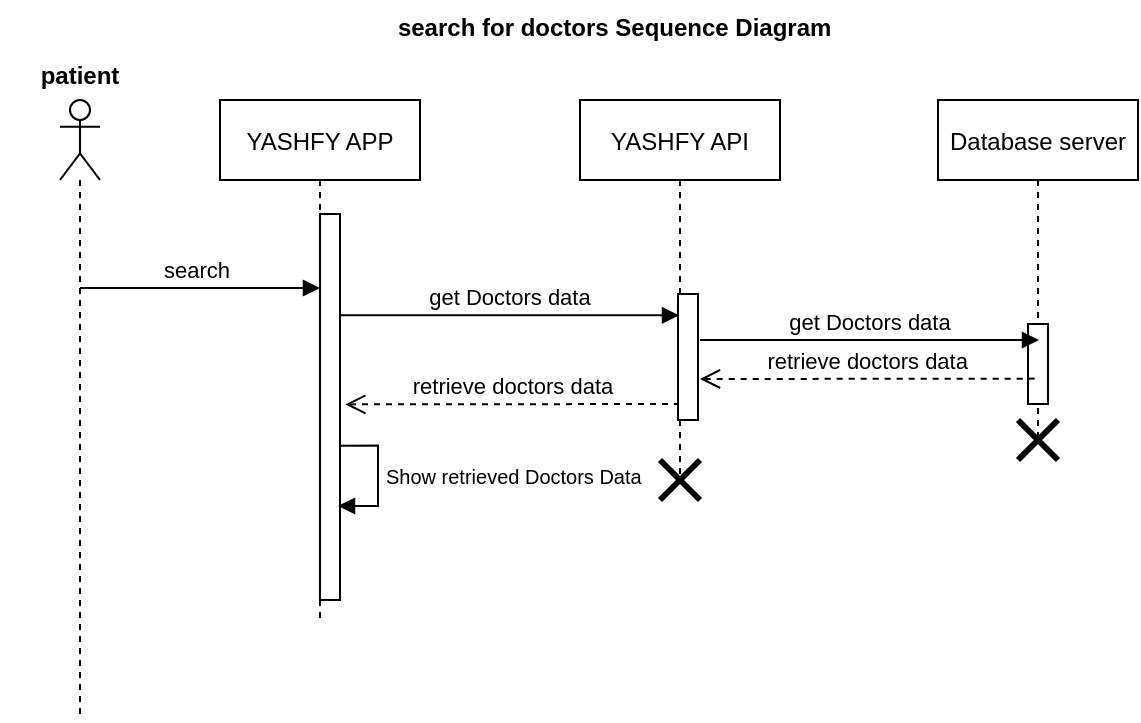 <mxfile version="16.6.4" type="device"><diagram id="kgpKYQtTHZ0yAKxKKP6v" name="Page-1"><mxGraphModel dx="723" dy="407" grid="1" gridSize="10" guides="1" tooltips="1" connect="1" arrows="1" fold="1" page="1" pageScale="1" pageWidth="850" pageHeight="1100" math="0" shadow="0"><root><mxCell id="0"/><mxCell id="1" parent="0"/><mxCell id="3nuBFxr9cyL0pnOWT2aG-1" value="YASHFY APP" style="shape=umlLifeline;perimeter=lifelinePerimeter;container=1;collapsible=0;recursiveResize=0;rounded=0;shadow=0;strokeWidth=1;" parent="1" vertex="1"><mxGeometry x="120" y="80" width="100" height="260" as="geometry"/></mxCell><mxCell id="RMrPL3RMb2ufzJZ0IuXE-9" value="" style="html=1;points=[];perimeter=orthogonalPerimeter;" parent="3nuBFxr9cyL0pnOWT2aG-1" vertex="1"><mxGeometry x="50" y="57" width="10" height="193" as="geometry"/></mxCell><mxCell id="uDR7A8vLIsOiUGHhPUv2-4" value="retrieve doctors data" style="verticalAlign=bottom;endArrow=open;dashed=1;endSize=8;exitX=0.034;exitY=0.746;shadow=0;strokeWidth=1;entryX=1.114;entryY=0.618;entryDx=0;entryDy=0;entryPerimeter=0;exitDx=0;exitDy=0;exitPerimeter=0;" edge="1" parent="3nuBFxr9cyL0pnOWT2aG-1"><mxGeometry relative="1" as="geometry"><mxPoint x="62.66" y="152.194" as="targetPoint"/><mxPoint x="230.0" y="151.998" as="sourcePoint"/></mxGeometry></mxCell><mxCell id="3nuBFxr9cyL0pnOWT2aG-5" value="YASHFY API" style="shape=umlLifeline;perimeter=lifelinePerimeter;container=1;collapsible=0;recursiveResize=0;rounded=0;shadow=0;strokeWidth=1;" parent="1" vertex="1"><mxGeometry x="300" y="80" width="100" height="190" as="geometry"/></mxCell><mxCell id="RMrPL3RMb2ufzJZ0IuXE-1" value="" style="shape=umlLifeline;participant=umlActor;perimeter=lifelinePerimeter;whiteSpace=wrap;html=1;container=1;collapsible=0;recursiveResize=0;verticalAlign=top;spacingTop=36;outlineConnect=0;" parent="1" vertex="1"><mxGeometry x="40" y="80" width="20" height="310" as="geometry"/></mxCell><mxCell id="RMrPL3RMb2ufzJZ0IuXE-3" value="Database server" style="shape=umlLifeline;perimeter=lifelinePerimeter;container=1;collapsible=0;recursiveResize=0;rounded=0;shadow=0;strokeWidth=1;" parent="1" vertex="1"><mxGeometry x="479" y="80" width="100" height="170" as="geometry"/></mxCell><mxCell id="RMrPL3RMb2ufzJZ0IuXE-13" value="" style="html=1;points=[];perimeter=orthogonalPerimeter;" parent="RMrPL3RMb2ufzJZ0IuXE-3" vertex="1"><mxGeometry x="45" y="112" width="10" height="40" as="geometry"/></mxCell><mxCell id="RMrPL3RMb2ufzJZ0IuXE-11" value="" style="html=1;points=[];perimeter=orthogonalPerimeter;" parent="1" vertex="1"><mxGeometry x="349" y="177" width="10" height="63" as="geometry"/></mxCell><mxCell id="RMrPL3RMb2ufzJZ0IuXE-19" value="search for doctors Sequence Diagram " style="text;align=center;fontStyle=1;verticalAlign=middle;spacingLeft=3;spacingRight=3;strokeColor=none;rotatable=0;points=[[0,0.5],[1,0.5]];portConstraint=eastwest;" parent="1" vertex="1"><mxGeometry x="279" y="30" width="80" height="26" as="geometry"/></mxCell><mxCell id="RMrPL3RMb2ufzJZ0IuXE-21" value="patient" style="text;align=center;fontStyle=1;verticalAlign=middle;spacingLeft=3;spacingRight=3;strokeColor=none;rotatable=0;points=[[0,0.5],[1,0.5]];portConstraint=eastwest;" parent="1" vertex="1"><mxGeometry x="10" y="54" width="80" height="26" as="geometry"/></mxCell><mxCell id="gXk27xhnwvamTh2QHmOj-9" value="&lt;span style=&quot;font-size: 10px&quot;&gt;Show retrieved Doctors Data&lt;/span&gt;" style="edgeStyle=orthogonalEdgeStyle;html=1;align=left;spacingLeft=2;endArrow=block;rounded=0;entryX=1;entryY=0;exitX=1.117;exitY=0.096;exitDx=0;exitDy=0;exitPerimeter=0;" parent="1" edge="1"><mxGeometry relative="1" as="geometry"><mxPoint x="180.17" y="252.84" as="sourcePoint"/><Array as="points"><mxPoint x="199" y="253"/><mxPoint x="199" y="283"/></Array><mxPoint x="179" y="283" as="targetPoint"/></mxGeometry></mxCell><mxCell id="gXk27xhnwvamTh2QHmOj-23" value="" style="shape=umlDestroy;whiteSpace=wrap;html=1;strokeWidth=3;fontSize=10;" parent="1" vertex="1"><mxGeometry x="519" y="240" width="20" height="20" as="geometry"/></mxCell><mxCell id="gXk27xhnwvamTh2QHmOj-24" value="" style="shape=umlDestroy;whiteSpace=wrap;html=1;strokeWidth=3;fontSize=10;" parent="1" vertex="1"><mxGeometry x="340" y="260" width="20" height="20" as="geometry"/></mxCell><mxCell id="RMrPL3RMb2ufzJZ0IuXE-2" value="search " style="verticalAlign=bottom;endArrow=block;shadow=0;strokeWidth=1;" parent="1" edge="1"><mxGeometry relative="1" as="geometry"><mxPoint x="50" y="174.0" as="sourcePoint"/><mxPoint x="170" y="174" as="targetPoint"/></mxGeometry></mxCell><mxCell id="uDR7A8vLIsOiUGHhPUv2-1" value="get Doctors data" style="verticalAlign=bottom;endArrow=block;shadow=0;strokeWidth=1;" edge="1" parent="1"><mxGeometry relative="1" as="geometry"><mxPoint x="180" y="187.66" as="sourcePoint"/><mxPoint x="349.5" y="187.66" as="targetPoint"/></mxGeometry></mxCell><mxCell id="uDR7A8vLIsOiUGHhPUv2-2" value="get Doctors data" style="verticalAlign=bottom;endArrow=block;shadow=0;strokeWidth=1;" edge="1" parent="1"><mxGeometry relative="1" as="geometry"><mxPoint x="360" y="200.0" as="sourcePoint"/><mxPoint x="529.5" y="200.0" as="targetPoint"/></mxGeometry></mxCell><mxCell id="uDR7A8vLIsOiUGHhPUv2-3" value="retrieve doctors data" style="verticalAlign=bottom;endArrow=open;dashed=1;endSize=8;exitX=0.034;exitY=0.746;shadow=0;strokeWidth=1;entryX=1.114;entryY=0.618;entryDx=0;entryDy=0;entryPerimeter=0;exitDx=0;exitDy=0;exitPerimeter=0;" edge="1" parent="1"><mxGeometry relative="1" as="geometry"><mxPoint x="360.0" y="219.504" as="targetPoint"/><mxPoint x="527.34" y="219.308" as="sourcePoint"/></mxGeometry></mxCell></root></mxGraphModel></diagram></mxfile>